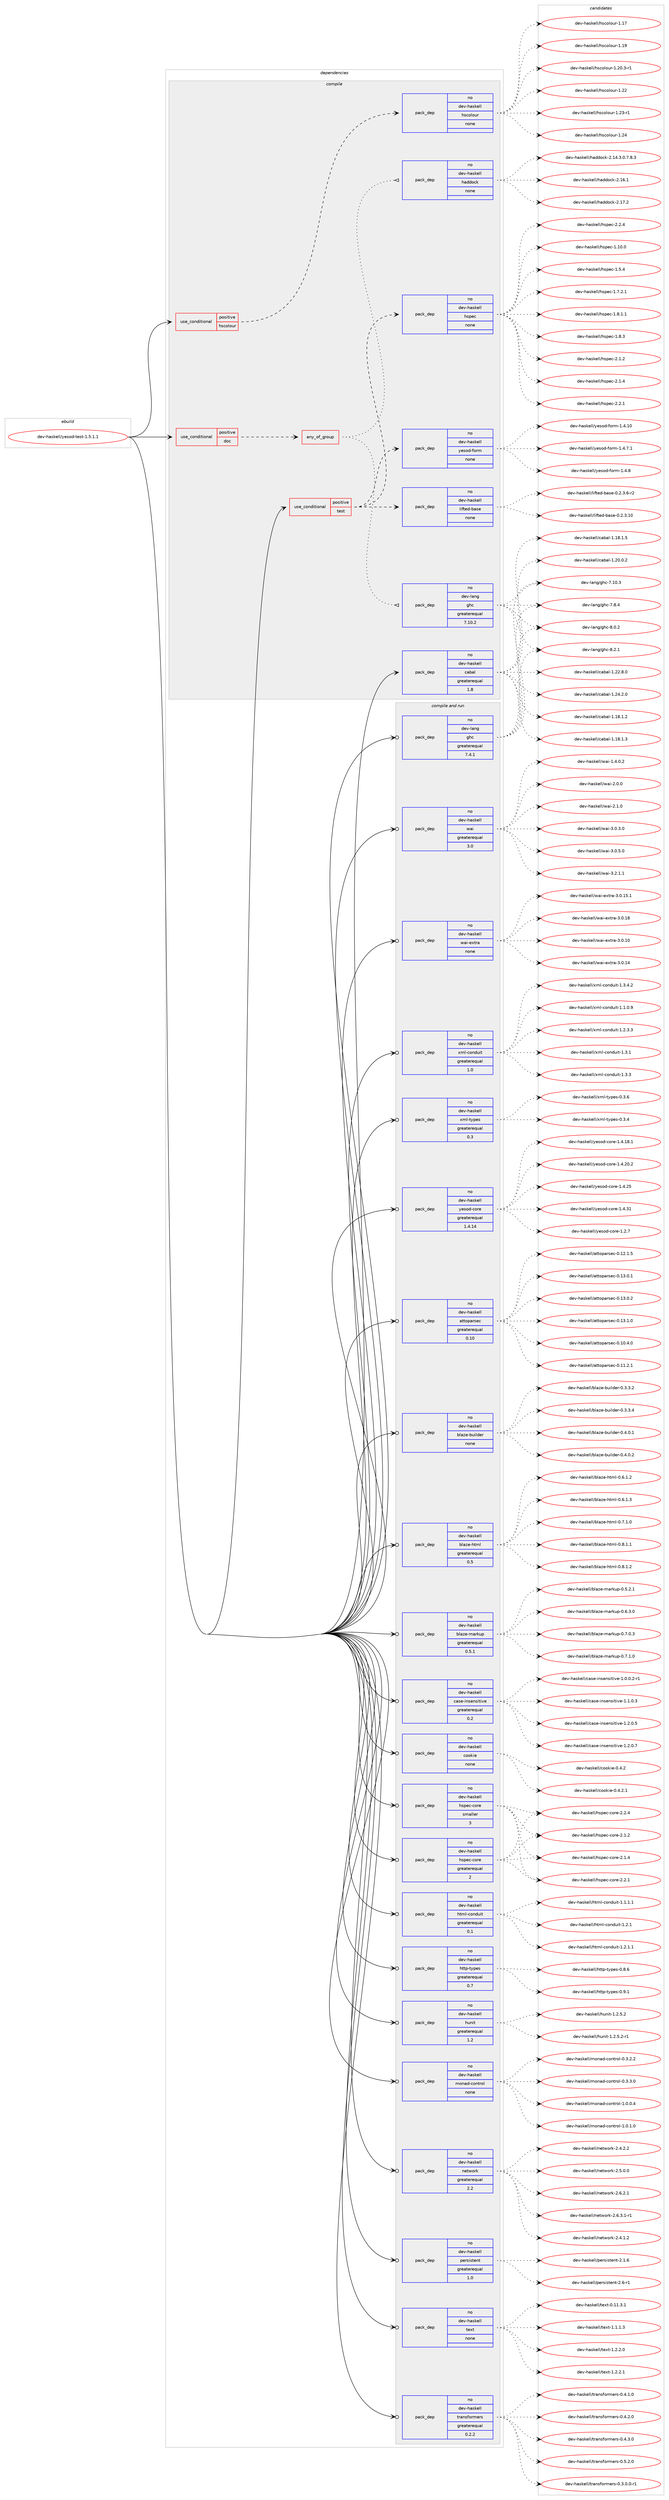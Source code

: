 digraph prolog {

# *************
# Graph options
# *************

newrank=true;
concentrate=true;
compound=true;
graph [rankdir=LR,fontname=Helvetica,fontsize=10,ranksep=1.5];#, ranksep=2.5, nodesep=0.2];
edge  [arrowhead=vee];
node  [fontname=Helvetica,fontsize=10];

# **********
# The ebuild
# **********

subgraph cluster_leftcol {
color=gray;
rank=same;
label=<<i>ebuild</i>>;
id [label="dev-haskell/yesod-test-1.5.1.1", color=red, width=4, href="../dev-haskell/yesod-test-1.5.1.1.svg"];
}

# ****************
# The dependencies
# ****************

subgraph cluster_midcol {
color=gray;
label=<<i>dependencies</i>>;
subgraph cluster_compile {
fillcolor="#eeeeee";
style=filled;
label=<<i>compile</i>>;
subgraph cond21610 {
dependency98206 [label=<<TABLE BORDER="0" CELLBORDER="1" CELLSPACING="0" CELLPADDING="4"><TR><TD ROWSPAN="3" CELLPADDING="10">use_conditional</TD></TR><TR><TD>positive</TD></TR><TR><TD>doc</TD></TR></TABLE>>, shape=none, color=red];
subgraph any2974 {
dependency98207 [label=<<TABLE BORDER="0" CELLBORDER="1" CELLSPACING="0" CELLPADDING="4"><TR><TD CELLPADDING="10">any_of_group</TD></TR></TABLE>>, shape=none, color=red];subgraph pack73592 {
dependency98208 [label=<<TABLE BORDER="0" CELLBORDER="1" CELLSPACING="0" CELLPADDING="4" WIDTH="220"><TR><TD ROWSPAN="6" CELLPADDING="30">pack_dep</TD></TR><TR><TD WIDTH="110">no</TD></TR><TR><TD>dev-haskell</TD></TR><TR><TD>haddock</TD></TR><TR><TD>none</TD></TR><TR><TD></TD></TR></TABLE>>, shape=none, color=blue];
}
dependency98207:e -> dependency98208:w [weight=20,style="dotted",arrowhead="oinv"];
subgraph pack73593 {
dependency98209 [label=<<TABLE BORDER="0" CELLBORDER="1" CELLSPACING="0" CELLPADDING="4" WIDTH="220"><TR><TD ROWSPAN="6" CELLPADDING="30">pack_dep</TD></TR><TR><TD WIDTH="110">no</TD></TR><TR><TD>dev-lang</TD></TR><TR><TD>ghc</TD></TR><TR><TD>greaterequal</TD></TR><TR><TD>7.10.2</TD></TR></TABLE>>, shape=none, color=blue];
}
dependency98207:e -> dependency98209:w [weight=20,style="dotted",arrowhead="oinv"];
}
dependency98206:e -> dependency98207:w [weight=20,style="dashed",arrowhead="vee"];
}
id:e -> dependency98206:w [weight=20,style="solid",arrowhead="vee"];
subgraph cond21611 {
dependency98210 [label=<<TABLE BORDER="0" CELLBORDER="1" CELLSPACING="0" CELLPADDING="4"><TR><TD ROWSPAN="3" CELLPADDING="10">use_conditional</TD></TR><TR><TD>positive</TD></TR><TR><TD>hscolour</TD></TR></TABLE>>, shape=none, color=red];
subgraph pack73594 {
dependency98211 [label=<<TABLE BORDER="0" CELLBORDER="1" CELLSPACING="0" CELLPADDING="4" WIDTH="220"><TR><TD ROWSPAN="6" CELLPADDING="30">pack_dep</TD></TR><TR><TD WIDTH="110">no</TD></TR><TR><TD>dev-haskell</TD></TR><TR><TD>hscolour</TD></TR><TR><TD>none</TD></TR><TR><TD></TD></TR></TABLE>>, shape=none, color=blue];
}
dependency98210:e -> dependency98211:w [weight=20,style="dashed",arrowhead="vee"];
}
id:e -> dependency98210:w [weight=20,style="solid",arrowhead="vee"];
subgraph cond21612 {
dependency98212 [label=<<TABLE BORDER="0" CELLBORDER="1" CELLSPACING="0" CELLPADDING="4"><TR><TD ROWSPAN="3" CELLPADDING="10">use_conditional</TD></TR><TR><TD>positive</TD></TR><TR><TD>test</TD></TR></TABLE>>, shape=none, color=red];
subgraph pack73595 {
dependency98213 [label=<<TABLE BORDER="0" CELLBORDER="1" CELLSPACING="0" CELLPADDING="4" WIDTH="220"><TR><TD ROWSPAN="6" CELLPADDING="30">pack_dep</TD></TR><TR><TD WIDTH="110">no</TD></TR><TR><TD>dev-haskell</TD></TR><TR><TD>hspec</TD></TR><TR><TD>none</TD></TR><TR><TD></TD></TR></TABLE>>, shape=none, color=blue];
}
dependency98212:e -> dependency98213:w [weight=20,style="dashed",arrowhead="vee"];
subgraph pack73596 {
dependency98214 [label=<<TABLE BORDER="0" CELLBORDER="1" CELLSPACING="0" CELLPADDING="4" WIDTH="220"><TR><TD ROWSPAN="6" CELLPADDING="30">pack_dep</TD></TR><TR><TD WIDTH="110">no</TD></TR><TR><TD>dev-haskell</TD></TR><TR><TD>lifted-base</TD></TR><TR><TD>none</TD></TR><TR><TD></TD></TR></TABLE>>, shape=none, color=blue];
}
dependency98212:e -> dependency98214:w [weight=20,style="dashed",arrowhead="vee"];
subgraph pack73597 {
dependency98215 [label=<<TABLE BORDER="0" CELLBORDER="1" CELLSPACING="0" CELLPADDING="4" WIDTH="220"><TR><TD ROWSPAN="6" CELLPADDING="30">pack_dep</TD></TR><TR><TD WIDTH="110">no</TD></TR><TR><TD>dev-haskell</TD></TR><TR><TD>yesod-form</TD></TR><TR><TD>none</TD></TR><TR><TD></TD></TR></TABLE>>, shape=none, color=blue];
}
dependency98212:e -> dependency98215:w [weight=20,style="dashed",arrowhead="vee"];
}
id:e -> dependency98212:w [weight=20,style="solid",arrowhead="vee"];
subgraph pack73598 {
dependency98216 [label=<<TABLE BORDER="0" CELLBORDER="1" CELLSPACING="0" CELLPADDING="4" WIDTH="220"><TR><TD ROWSPAN="6" CELLPADDING="30">pack_dep</TD></TR><TR><TD WIDTH="110">no</TD></TR><TR><TD>dev-haskell</TD></TR><TR><TD>cabal</TD></TR><TR><TD>greaterequal</TD></TR><TR><TD>1.8</TD></TR></TABLE>>, shape=none, color=blue];
}
id:e -> dependency98216:w [weight=20,style="solid",arrowhead="vee"];
}
subgraph cluster_compileandrun {
fillcolor="#eeeeee";
style=filled;
label=<<i>compile and run</i>>;
subgraph pack73599 {
dependency98217 [label=<<TABLE BORDER="0" CELLBORDER="1" CELLSPACING="0" CELLPADDING="4" WIDTH="220"><TR><TD ROWSPAN="6" CELLPADDING="30">pack_dep</TD></TR><TR><TD WIDTH="110">no</TD></TR><TR><TD>dev-haskell</TD></TR><TR><TD>attoparsec</TD></TR><TR><TD>greaterequal</TD></TR><TR><TD>0.10</TD></TR></TABLE>>, shape=none, color=blue];
}
id:e -> dependency98217:w [weight=20,style="solid",arrowhead="odotvee"];
subgraph pack73600 {
dependency98218 [label=<<TABLE BORDER="0" CELLBORDER="1" CELLSPACING="0" CELLPADDING="4" WIDTH="220"><TR><TD ROWSPAN="6" CELLPADDING="30">pack_dep</TD></TR><TR><TD WIDTH="110">no</TD></TR><TR><TD>dev-haskell</TD></TR><TR><TD>blaze-builder</TD></TR><TR><TD>none</TD></TR><TR><TD></TD></TR></TABLE>>, shape=none, color=blue];
}
id:e -> dependency98218:w [weight=20,style="solid",arrowhead="odotvee"];
subgraph pack73601 {
dependency98219 [label=<<TABLE BORDER="0" CELLBORDER="1" CELLSPACING="0" CELLPADDING="4" WIDTH="220"><TR><TD ROWSPAN="6" CELLPADDING="30">pack_dep</TD></TR><TR><TD WIDTH="110">no</TD></TR><TR><TD>dev-haskell</TD></TR><TR><TD>blaze-html</TD></TR><TR><TD>greaterequal</TD></TR><TR><TD>0.5</TD></TR></TABLE>>, shape=none, color=blue];
}
id:e -> dependency98219:w [weight=20,style="solid",arrowhead="odotvee"];
subgraph pack73602 {
dependency98220 [label=<<TABLE BORDER="0" CELLBORDER="1" CELLSPACING="0" CELLPADDING="4" WIDTH="220"><TR><TD ROWSPAN="6" CELLPADDING="30">pack_dep</TD></TR><TR><TD WIDTH="110">no</TD></TR><TR><TD>dev-haskell</TD></TR><TR><TD>blaze-markup</TD></TR><TR><TD>greaterequal</TD></TR><TR><TD>0.5.1</TD></TR></TABLE>>, shape=none, color=blue];
}
id:e -> dependency98220:w [weight=20,style="solid",arrowhead="odotvee"];
subgraph pack73603 {
dependency98221 [label=<<TABLE BORDER="0" CELLBORDER="1" CELLSPACING="0" CELLPADDING="4" WIDTH="220"><TR><TD ROWSPAN="6" CELLPADDING="30">pack_dep</TD></TR><TR><TD WIDTH="110">no</TD></TR><TR><TD>dev-haskell</TD></TR><TR><TD>case-insensitive</TD></TR><TR><TD>greaterequal</TD></TR><TR><TD>0.2</TD></TR></TABLE>>, shape=none, color=blue];
}
id:e -> dependency98221:w [weight=20,style="solid",arrowhead="odotvee"];
subgraph pack73604 {
dependency98222 [label=<<TABLE BORDER="0" CELLBORDER="1" CELLSPACING="0" CELLPADDING="4" WIDTH="220"><TR><TD ROWSPAN="6" CELLPADDING="30">pack_dep</TD></TR><TR><TD WIDTH="110">no</TD></TR><TR><TD>dev-haskell</TD></TR><TR><TD>cookie</TD></TR><TR><TD>none</TD></TR><TR><TD></TD></TR></TABLE>>, shape=none, color=blue];
}
id:e -> dependency98222:w [weight=20,style="solid",arrowhead="odotvee"];
subgraph pack73605 {
dependency98223 [label=<<TABLE BORDER="0" CELLBORDER="1" CELLSPACING="0" CELLPADDING="4" WIDTH="220"><TR><TD ROWSPAN="6" CELLPADDING="30">pack_dep</TD></TR><TR><TD WIDTH="110">no</TD></TR><TR><TD>dev-haskell</TD></TR><TR><TD>hspec-core</TD></TR><TR><TD>greaterequal</TD></TR><TR><TD>2</TD></TR></TABLE>>, shape=none, color=blue];
}
id:e -> dependency98223:w [weight=20,style="solid",arrowhead="odotvee"];
subgraph pack73606 {
dependency98224 [label=<<TABLE BORDER="0" CELLBORDER="1" CELLSPACING="0" CELLPADDING="4" WIDTH="220"><TR><TD ROWSPAN="6" CELLPADDING="30">pack_dep</TD></TR><TR><TD WIDTH="110">no</TD></TR><TR><TD>dev-haskell</TD></TR><TR><TD>hspec-core</TD></TR><TR><TD>smaller</TD></TR><TR><TD>3</TD></TR></TABLE>>, shape=none, color=blue];
}
id:e -> dependency98224:w [weight=20,style="solid",arrowhead="odotvee"];
subgraph pack73607 {
dependency98225 [label=<<TABLE BORDER="0" CELLBORDER="1" CELLSPACING="0" CELLPADDING="4" WIDTH="220"><TR><TD ROWSPAN="6" CELLPADDING="30">pack_dep</TD></TR><TR><TD WIDTH="110">no</TD></TR><TR><TD>dev-haskell</TD></TR><TR><TD>html-conduit</TD></TR><TR><TD>greaterequal</TD></TR><TR><TD>0.1</TD></TR></TABLE>>, shape=none, color=blue];
}
id:e -> dependency98225:w [weight=20,style="solid",arrowhead="odotvee"];
subgraph pack73608 {
dependency98226 [label=<<TABLE BORDER="0" CELLBORDER="1" CELLSPACING="0" CELLPADDING="4" WIDTH="220"><TR><TD ROWSPAN="6" CELLPADDING="30">pack_dep</TD></TR><TR><TD WIDTH="110">no</TD></TR><TR><TD>dev-haskell</TD></TR><TR><TD>http-types</TD></TR><TR><TD>greaterequal</TD></TR><TR><TD>0.7</TD></TR></TABLE>>, shape=none, color=blue];
}
id:e -> dependency98226:w [weight=20,style="solid",arrowhead="odotvee"];
subgraph pack73609 {
dependency98227 [label=<<TABLE BORDER="0" CELLBORDER="1" CELLSPACING="0" CELLPADDING="4" WIDTH="220"><TR><TD ROWSPAN="6" CELLPADDING="30">pack_dep</TD></TR><TR><TD WIDTH="110">no</TD></TR><TR><TD>dev-haskell</TD></TR><TR><TD>hunit</TD></TR><TR><TD>greaterequal</TD></TR><TR><TD>1.2</TD></TR></TABLE>>, shape=none, color=blue];
}
id:e -> dependency98227:w [weight=20,style="solid",arrowhead="odotvee"];
subgraph pack73610 {
dependency98228 [label=<<TABLE BORDER="0" CELLBORDER="1" CELLSPACING="0" CELLPADDING="4" WIDTH="220"><TR><TD ROWSPAN="6" CELLPADDING="30">pack_dep</TD></TR><TR><TD WIDTH="110">no</TD></TR><TR><TD>dev-haskell</TD></TR><TR><TD>monad-control</TD></TR><TR><TD>none</TD></TR><TR><TD></TD></TR></TABLE>>, shape=none, color=blue];
}
id:e -> dependency98228:w [weight=20,style="solid",arrowhead="odotvee"];
subgraph pack73611 {
dependency98229 [label=<<TABLE BORDER="0" CELLBORDER="1" CELLSPACING="0" CELLPADDING="4" WIDTH="220"><TR><TD ROWSPAN="6" CELLPADDING="30">pack_dep</TD></TR><TR><TD WIDTH="110">no</TD></TR><TR><TD>dev-haskell</TD></TR><TR><TD>network</TD></TR><TR><TD>greaterequal</TD></TR><TR><TD>2.2</TD></TR></TABLE>>, shape=none, color=blue];
}
id:e -> dependency98229:w [weight=20,style="solid",arrowhead="odotvee"];
subgraph pack73612 {
dependency98230 [label=<<TABLE BORDER="0" CELLBORDER="1" CELLSPACING="0" CELLPADDING="4" WIDTH="220"><TR><TD ROWSPAN="6" CELLPADDING="30">pack_dep</TD></TR><TR><TD WIDTH="110">no</TD></TR><TR><TD>dev-haskell</TD></TR><TR><TD>persistent</TD></TR><TR><TD>greaterequal</TD></TR><TR><TD>1.0</TD></TR></TABLE>>, shape=none, color=blue];
}
id:e -> dependency98230:w [weight=20,style="solid",arrowhead="odotvee"];
subgraph pack73613 {
dependency98231 [label=<<TABLE BORDER="0" CELLBORDER="1" CELLSPACING="0" CELLPADDING="4" WIDTH="220"><TR><TD ROWSPAN="6" CELLPADDING="30">pack_dep</TD></TR><TR><TD WIDTH="110">no</TD></TR><TR><TD>dev-haskell</TD></TR><TR><TD>text</TD></TR><TR><TD>none</TD></TR><TR><TD></TD></TR></TABLE>>, shape=none, color=blue];
}
id:e -> dependency98231:w [weight=20,style="solid",arrowhead="odotvee"];
subgraph pack73614 {
dependency98232 [label=<<TABLE BORDER="0" CELLBORDER="1" CELLSPACING="0" CELLPADDING="4" WIDTH="220"><TR><TD ROWSPAN="6" CELLPADDING="30">pack_dep</TD></TR><TR><TD WIDTH="110">no</TD></TR><TR><TD>dev-haskell</TD></TR><TR><TD>transformers</TD></TR><TR><TD>greaterequal</TD></TR><TR><TD>0.2.2</TD></TR></TABLE>>, shape=none, color=blue];
}
id:e -> dependency98232:w [weight=20,style="solid",arrowhead="odotvee"];
subgraph pack73615 {
dependency98233 [label=<<TABLE BORDER="0" CELLBORDER="1" CELLSPACING="0" CELLPADDING="4" WIDTH="220"><TR><TD ROWSPAN="6" CELLPADDING="30">pack_dep</TD></TR><TR><TD WIDTH="110">no</TD></TR><TR><TD>dev-haskell</TD></TR><TR><TD>wai</TD></TR><TR><TD>greaterequal</TD></TR><TR><TD>3.0</TD></TR></TABLE>>, shape=none, color=blue];
}
id:e -> dependency98233:w [weight=20,style="solid",arrowhead="odotvee"];
subgraph pack73616 {
dependency98234 [label=<<TABLE BORDER="0" CELLBORDER="1" CELLSPACING="0" CELLPADDING="4" WIDTH="220"><TR><TD ROWSPAN="6" CELLPADDING="30">pack_dep</TD></TR><TR><TD WIDTH="110">no</TD></TR><TR><TD>dev-haskell</TD></TR><TR><TD>wai-extra</TD></TR><TR><TD>none</TD></TR><TR><TD></TD></TR></TABLE>>, shape=none, color=blue];
}
id:e -> dependency98234:w [weight=20,style="solid",arrowhead="odotvee"];
subgraph pack73617 {
dependency98235 [label=<<TABLE BORDER="0" CELLBORDER="1" CELLSPACING="0" CELLPADDING="4" WIDTH="220"><TR><TD ROWSPAN="6" CELLPADDING="30">pack_dep</TD></TR><TR><TD WIDTH="110">no</TD></TR><TR><TD>dev-haskell</TD></TR><TR><TD>xml-conduit</TD></TR><TR><TD>greaterequal</TD></TR><TR><TD>1.0</TD></TR></TABLE>>, shape=none, color=blue];
}
id:e -> dependency98235:w [weight=20,style="solid",arrowhead="odotvee"];
subgraph pack73618 {
dependency98236 [label=<<TABLE BORDER="0" CELLBORDER="1" CELLSPACING="0" CELLPADDING="4" WIDTH="220"><TR><TD ROWSPAN="6" CELLPADDING="30">pack_dep</TD></TR><TR><TD WIDTH="110">no</TD></TR><TR><TD>dev-haskell</TD></TR><TR><TD>xml-types</TD></TR><TR><TD>greaterequal</TD></TR><TR><TD>0.3</TD></TR></TABLE>>, shape=none, color=blue];
}
id:e -> dependency98236:w [weight=20,style="solid",arrowhead="odotvee"];
subgraph pack73619 {
dependency98237 [label=<<TABLE BORDER="0" CELLBORDER="1" CELLSPACING="0" CELLPADDING="4" WIDTH="220"><TR><TD ROWSPAN="6" CELLPADDING="30">pack_dep</TD></TR><TR><TD WIDTH="110">no</TD></TR><TR><TD>dev-haskell</TD></TR><TR><TD>yesod-core</TD></TR><TR><TD>greaterequal</TD></TR><TR><TD>1.4.14</TD></TR></TABLE>>, shape=none, color=blue];
}
id:e -> dependency98237:w [weight=20,style="solid",arrowhead="odotvee"];
subgraph pack73620 {
dependency98238 [label=<<TABLE BORDER="0" CELLBORDER="1" CELLSPACING="0" CELLPADDING="4" WIDTH="220"><TR><TD ROWSPAN="6" CELLPADDING="30">pack_dep</TD></TR><TR><TD WIDTH="110">no</TD></TR><TR><TD>dev-lang</TD></TR><TR><TD>ghc</TD></TR><TR><TD>greaterequal</TD></TR><TR><TD>7.4.1</TD></TR></TABLE>>, shape=none, color=blue];
}
id:e -> dependency98238:w [weight=20,style="solid",arrowhead="odotvee"];
}
subgraph cluster_run {
fillcolor="#eeeeee";
style=filled;
label=<<i>run</i>>;
}
}

# **************
# The candidates
# **************

subgraph cluster_choices {
rank=same;
color=gray;
label=<<i>candidates</i>>;

subgraph choice73592 {
color=black;
nodesep=1;
choice1001011184510497115107101108108471049710010011199107455046495246514648465546564651 [label="dev-haskell/haddock-2.14.3.0.7.8.3", color=red, width=4,href="../dev-haskell/haddock-2.14.3.0.7.8.3.svg"];
choice100101118451049711510710110810847104971001001119910745504649544649 [label="dev-haskell/haddock-2.16.1", color=red, width=4,href="../dev-haskell/haddock-2.16.1.svg"];
choice100101118451049711510710110810847104971001001119910745504649554650 [label="dev-haskell/haddock-2.17.2", color=red, width=4,href="../dev-haskell/haddock-2.17.2.svg"];
dependency98208:e -> choice1001011184510497115107101108108471049710010011199107455046495246514648465546564651:w [style=dotted,weight="100"];
dependency98208:e -> choice100101118451049711510710110810847104971001001119910745504649544649:w [style=dotted,weight="100"];
dependency98208:e -> choice100101118451049711510710110810847104971001001119910745504649554650:w [style=dotted,weight="100"];
}
subgraph choice73593 {
color=black;
nodesep=1;
choice1001011184510897110103471031049945554649484651 [label="dev-lang/ghc-7.10.3", color=red, width=4,href="../dev-lang/ghc-7.10.3.svg"];
choice10010111845108971101034710310499455546564652 [label="dev-lang/ghc-7.8.4", color=red, width=4,href="../dev-lang/ghc-7.8.4.svg"];
choice10010111845108971101034710310499455646484650 [label="dev-lang/ghc-8.0.2", color=red, width=4,href="../dev-lang/ghc-8.0.2.svg"];
choice10010111845108971101034710310499455646504649 [label="dev-lang/ghc-8.2.1", color=red, width=4,href="../dev-lang/ghc-8.2.1.svg"];
dependency98209:e -> choice1001011184510897110103471031049945554649484651:w [style=dotted,weight="100"];
dependency98209:e -> choice10010111845108971101034710310499455546564652:w [style=dotted,weight="100"];
dependency98209:e -> choice10010111845108971101034710310499455646484650:w [style=dotted,weight="100"];
dependency98209:e -> choice10010111845108971101034710310499455646504649:w [style=dotted,weight="100"];
}
subgraph choice73594 {
color=black;
nodesep=1;
choice100101118451049711510710110810847104115991111081111171144549464955 [label="dev-haskell/hscolour-1.17", color=red, width=4,href="../dev-haskell/hscolour-1.17.svg"];
choice100101118451049711510710110810847104115991111081111171144549464957 [label="dev-haskell/hscolour-1.19", color=red, width=4,href="../dev-haskell/hscolour-1.19.svg"];
choice10010111845104971151071011081084710411599111108111117114454946504846514511449 [label="dev-haskell/hscolour-1.20.3-r1", color=red, width=4,href="../dev-haskell/hscolour-1.20.3-r1.svg"];
choice100101118451049711510710110810847104115991111081111171144549465050 [label="dev-haskell/hscolour-1.22", color=red, width=4,href="../dev-haskell/hscolour-1.22.svg"];
choice1001011184510497115107101108108471041159911110811111711445494650514511449 [label="dev-haskell/hscolour-1.23-r1", color=red, width=4,href="../dev-haskell/hscolour-1.23-r1.svg"];
choice100101118451049711510710110810847104115991111081111171144549465052 [label="dev-haskell/hscolour-1.24", color=red, width=4,href="../dev-haskell/hscolour-1.24.svg"];
dependency98211:e -> choice100101118451049711510710110810847104115991111081111171144549464955:w [style=dotted,weight="100"];
dependency98211:e -> choice100101118451049711510710110810847104115991111081111171144549464957:w [style=dotted,weight="100"];
dependency98211:e -> choice10010111845104971151071011081084710411599111108111117114454946504846514511449:w [style=dotted,weight="100"];
dependency98211:e -> choice100101118451049711510710110810847104115991111081111171144549465050:w [style=dotted,weight="100"];
dependency98211:e -> choice1001011184510497115107101108108471041159911110811111711445494650514511449:w [style=dotted,weight="100"];
dependency98211:e -> choice100101118451049711510710110810847104115991111081111171144549465052:w [style=dotted,weight="100"];
}
subgraph choice73595 {
color=black;
nodesep=1;
choice1001011184510497115107101108108471041151121019945494649484648 [label="dev-haskell/hspec-1.10.0", color=red, width=4,href="../dev-haskell/hspec-1.10.0.svg"];
choice10010111845104971151071011081084710411511210199454946534652 [label="dev-haskell/hspec-1.5.4", color=red, width=4,href="../dev-haskell/hspec-1.5.4.svg"];
choice100101118451049711510710110810847104115112101994549465546504649 [label="dev-haskell/hspec-1.7.2.1", color=red, width=4,href="../dev-haskell/hspec-1.7.2.1.svg"];
choice100101118451049711510710110810847104115112101994549465646494649 [label="dev-haskell/hspec-1.8.1.1", color=red, width=4,href="../dev-haskell/hspec-1.8.1.1.svg"];
choice10010111845104971151071011081084710411511210199454946564651 [label="dev-haskell/hspec-1.8.3", color=red, width=4,href="../dev-haskell/hspec-1.8.3.svg"];
choice10010111845104971151071011081084710411511210199455046494650 [label="dev-haskell/hspec-2.1.2", color=red, width=4,href="../dev-haskell/hspec-2.1.2.svg"];
choice10010111845104971151071011081084710411511210199455046494652 [label="dev-haskell/hspec-2.1.4", color=red, width=4,href="../dev-haskell/hspec-2.1.4.svg"];
choice10010111845104971151071011081084710411511210199455046504649 [label="dev-haskell/hspec-2.2.1", color=red, width=4,href="../dev-haskell/hspec-2.2.1.svg"];
choice10010111845104971151071011081084710411511210199455046504652 [label="dev-haskell/hspec-2.2.4", color=red, width=4,href="../dev-haskell/hspec-2.2.4.svg"];
dependency98213:e -> choice1001011184510497115107101108108471041151121019945494649484648:w [style=dotted,weight="100"];
dependency98213:e -> choice10010111845104971151071011081084710411511210199454946534652:w [style=dotted,weight="100"];
dependency98213:e -> choice100101118451049711510710110810847104115112101994549465546504649:w [style=dotted,weight="100"];
dependency98213:e -> choice100101118451049711510710110810847104115112101994549465646494649:w [style=dotted,weight="100"];
dependency98213:e -> choice10010111845104971151071011081084710411511210199454946564651:w [style=dotted,weight="100"];
dependency98213:e -> choice10010111845104971151071011081084710411511210199455046494650:w [style=dotted,weight="100"];
dependency98213:e -> choice10010111845104971151071011081084710411511210199455046494652:w [style=dotted,weight="100"];
dependency98213:e -> choice10010111845104971151071011081084710411511210199455046504649:w [style=dotted,weight="100"];
dependency98213:e -> choice10010111845104971151071011081084710411511210199455046504652:w [style=dotted,weight="100"];
}
subgraph choice73596 {
color=black;
nodesep=1;
choice100101118451049711510710110810847108105102116101100459897115101454846504651464948 [label="dev-haskell/lifted-base-0.2.3.10", color=red, width=4,href="../dev-haskell/lifted-base-0.2.3.10.svg"];
choice10010111845104971151071011081084710810510211610110045989711510145484650465146544511450 [label="dev-haskell/lifted-base-0.2.3.6-r2", color=red, width=4,href="../dev-haskell/lifted-base-0.2.3.6-r2.svg"];
dependency98214:e -> choice100101118451049711510710110810847108105102116101100459897115101454846504651464948:w [style=dotted,weight="100"];
dependency98214:e -> choice10010111845104971151071011081084710810510211610110045989711510145484650465146544511450:w [style=dotted,weight="100"];
}
subgraph choice73597 {
color=black;
nodesep=1;
choice1001011184510497115107101108108471211011151111004510211111410945494652464948 [label="dev-haskell/yesod-form-1.4.10", color=red, width=4,href="../dev-haskell/yesod-form-1.4.10.svg"];
choice100101118451049711510710110810847121101115111100451021111141094549465246554649 [label="dev-haskell/yesod-form-1.4.7.1", color=red, width=4,href="../dev-haskell/yesod-form-1.4.7.1.svg"];
choice10010111845104971151071011081084712110111511110045102111114109454946524656 [label="dev-haskell/yesod-form-1.4.8", color=red, width=4,href="../dev-haskell/yesod-form-1.4.8.svg"];
dependency98215:e -> choice1001011184510497115107101108108471211011151111004510211111410945494652464948:w [style=dotted,weight="100"];
dependency98215:e -> choice100101118451049711510710110810847121101115111100451021111141094549465246554649:w [style=dotted,weight="100"];
dependency98215:e -> choice10010111845104971151071011081084712110111511110045102111114109454946524656:w [style=dotted,weight="100"];
}
subgraph choice73598 {
color=black;
nodesep=1;
choice10010111845104971151071011081084799979897108454946495646494650 [label="dev-haskell/cabal-1.18.1.2", color=red, width=4,href="../dev-haskell/cabal-1.18.1.2.svg"];
choice10010111845104971151071011081084799979897108454946495646494651 [label="dev-haskell/cabal-1.18.1.3", color=red, width=4,href="../dev-haskell/cabal-1.18.1.3.svg"];
choice10010111845104971151071011081084799979897108454946495646494653 [label="dev-haskell/cabal-1.18.1.5", color=red, width=4,href="../dev-haskell/cabal-1.18.1.5.svg"];
choice10010111845104971151071011081084799979897108454946504846484650 [label="dev-haskell/cabal-1.20.0.2", color=red, width=4,href="../dev-haskell/cabal-1.20.0.2.svg"];
choice10010111845104971151071011081084799979897108454946505046564648 [label="dev-haskell/cabal-1.22.8.0", color=red, width=4,href="../dev-haskell/cabal-1.22.8.0.svg"];
choice10010111845104971151071011081084799979897108454946505246504648 [label="dev-haskell/cabal-1.24.2.0", color=red, width=4,href="../dev-haskell/cabal-1.24.2.0.svg"];
dependency98216:e -> choice10010111845104971151071011081084799979897108454946495646494650:w [style=dotted,weight="100"];
dependency98216:e -> choice10010111845104971151071011081084799979897108454946495646494651:w [style=dotted,weight="100"];
dependency98216:e -> choice10010111845104971151071011081084799979897108454946495646494653:w [style=dotted,weight="100"];
dependency98216:e -> choice10010111845104971151071011081084799979897108454946504846484650:w [style=dotted,weight="100"];
dependency98216:e -> choice10010111845104971151071011081084799979897108454946505046564648:w [style=dotted,weight="100"];
dependency98216:e -> choice10010111845104971151071011081084799979897108454946505246504648:w [style=dotted,weight="100"];
}
subgraph choice73599 {
color=black;
nodesep=1;
choice100101118451049711510710110810847971161161111129711411510199454846494846524648 [label="dev-haskell/attoparsec-0.10.4.0", color=red, width=4,href="../dev-haskell/attoparsec-0.10.4.0.svg"];
choice100101118451049711510710110810847971161161111129711411510199454846494946504649 [label="dev-haskell/attoparsec-0.11.2.1", color=red, width=4,href="../dev-haskell/attoparsec-0.11.2.1.svg"];
choice100101118451049711510710110810847971161161111129711411510199454846495046494653 [label="dev-haskell/attoparsec-0.12.1.5", color=red, width=4,href="../dev-haskell/attoparsec-0.12.1.5.svg"];
choice100101118451049711510710110810847971161161111129711411510199454846495146484649 [label="dev-haskell/attoparsec-0.13.0.1", color=red, width=4,href="../dev-haskell/attoparsec-0.13.0.1.svg"];
choice100101118451049711510710110810847971161161111129711411510199454846495146484650 [label="dev-haskell/attoparsec-0.13.0.2", color=red, width=4,href="../dev-haskell/attoparsec-0.13.0.2.svg"];
choice100101118451049711510710110810847971161161111129711411510199454846495146494648 [label="dev-haskell/attoparsec-0.13.1.0", color=red, width=4,href="../dev-haskell/attoparsec-0.13.1.0.svg"];
dependency98217:e -> choice100101118451049711510710110810847971161161111129711411510199454846494846524648:w [style=dotted,weight="100"];
dependency98217:e -> choice100101118451049711510710110810847971161161111129711411510199454846494946504649:w [style=dotted,weight="100"];
dependency98217:e -> choice100101118451049711510710110810847971161161111129711411510199454846495046494653:w [style=dotted,weight="100"];
dependency98217:e -> choice100101118451049711510710110810847971161161111129711411510199454846495146484649:w [style=dotted,weight="100"];
dependency98217:e -> choice100101118451049711510710110810847971161161111129711411510199454846495146484650:w [style=dotted,weight="100"];
dependency98217:e -> choice100101118451049711510710110810847971161161111129711411510199454846495146494648:w [style=dotted,weight="100"];
}
subgraph choice73600 {
color=black;
nodesep=1;
choice100101118451049711510710110810847981089712210145981171051081001011144548465146514650 [label="dev-haskell/blaze-builder-0.3.3.2", color=red, width=4,href="../dev-haskell/blaze-builder-0.3.3.2.svg"];
choice100101118451049711510710110810847981089712210145981171051081001011144548465146514652 [label="dev-haskell/blaze-builder-0.3.3.4", color=red, width=4,href="../dev-haskell/blaze-builder-0.3.3.4.svg"];
choice100101118451049711510710110810847981089712210145981171051081001011144548465246484649 [label="dev-haskell/blaze-builder-0.4.0.1", color=red, width=4,href="../dev-haskell/blaze-builder-0.4.0.1.svg"];
choice100101118451049711510710110810847981089712210145981171051081001011144548465246484650 [label="dev-haskell/blaze-builder-0.4.0.2", color=red, width=4,href="../dev-haskell/blaze-builder-0.4.0.2.svg"];
dependency98218:e -> choice100101118451049711510710110810847981089712210145981171051081001011144548465146514650:w [style=dotted,weight="100"];
dependency98218:e -> choice100101118451049711510710110810847981089712210145981171051081001011144548465146514652:w [style=dotted,weight="100"];
dependency98218:e -> choice100101118451049711510710110810847981089712210145981171051081001011144548465246484649:w [style=dotted,weight="100"];
dependency98218:e -> choice100101118451049711510710110810847981089712210145981171051081001011144548465246484650:w [style=dotted,weight="100"];
}
subgraph choice73601 {
color=black;
nodesep=1;
choice1001011184510497115107101108108479810897122101451041161091084548465446494650 [label="dev-haskell/blaze-html-0.6.1.2", color=red, width=4,href="../dev-haskell/blaze-html-0.6.1.2.svg"];
choice1001011184510497115107101108108479810897122101451041161091084548465446494651 [label="dev-haskell/blaze-html-0.6.1.3", color=red, width=4,href="../dev-haskell/blaze-html-0.6.1.3.svg"];
choice1001011184510497115107101108108479810897122101451041161091084548465546494648 [label="dev-haskell/blaze-html-0.7.1.0", color=red, width=4,href="../dev-haskell/blaze-html-0.7.1.0.svg"];
choice1001011184510497115107101108108479810897122101451041161091084548465646494649 [label="dev-haskell/blaze-html-0.8.1.1", color=red, width=4,href="../dev-haskell/blaze-html-0.8.1.1.svg"];
choice1001011184510497115107101108108479810897122101451041161091084548465646494650 [label="dev-haskell/blaze-html-0.8.1.2", color=red, width=4,href="../dev-haskell/blaze-html-0.8.1.2.svg"];
dependency98219:e -> choice1001011184510497115107101108108479810897122101451041161091084548465446494650:w [style=dotted,weight="100"];
dependency98219:e -> choice1001011184510497115107101108108479810897122101451041161091084548465446494651:w [style=dotted,weight="100"];
dependency98219:e -> choice1001011184510497115107101108108479810897122101451041161091084548465546494648:w [style=dotted,weight="100"];
dependency98219:e -> choice1001011184510497115107101108108479810897122101451041161091084548465646494649:w [style=dotted,weight="100"];
dependency98219:e -> choice1001011184510497115107101108108479810897122101451041161091084548465646494650:w [style=dotted,weight="100"];
}
subgraph choice73602 {
color=black;
nodesep=1;
choice100101118451049711510710110810847981089712210145109971141071171124548465346504649 [label="dev-haskell/blaze-markup-0.5.2.1", color=red, width=4,href="../dev-haskell/blaze-markup-0.5.2.1.svg"];
choice100101118451049711510710110810847981089712210145109971141071171124548465446514648 [label="dev-haskell/blaze-markup-0.6.3.0", color=red, width=4,href="../dev-haskell/blaze-markup-0.6.3.0.svg"];
choice100101118451049711510710110810847981089712210145109971141071171124548465546484651 [label="dev-haskell/blaze-markup-0.7.0.3", color=red, width=4,href="../dev-haskell/blaze-markup-0.7.0.3.svg"];
choice100101118451049711510710110810847981089712210145109971141071171124548465546494648 [label="dev-haskell/blaze-markup-0.7.1.0", color=red, width=4,href="../dev-haskell/blaze-markup-0.7.1.0.svg"];
dependency98220:e -> choice100101118451049711510710110810847981089712210145109971141071171124548465346504649:w [style=dotted,weight="100"];
dependency98220:e -> choice100101118451049711510710110810847981089712210145109971141071171124548465446514648:w [style=dotted,weight="100"];
dependency98220:e -> choice100101118451049711510710110810847981089712210145109971141071171124548465546484651:w [style=dotted,weight="100"];
dependency98220:e -> choice100101118451049711510710110810847981089712210145109971141071171124548465546494648:w [style=dotted,weight="100"];
}
subgraph choice73603 {
color=black;
nodesep=1;
choice10010111845104971151071011081084799971151014510511011510111011510511610511810145494648464846504511449 [label="dev-haskell/case-insensitive-1.0.0.2-r1", color=red, width=4,href="../dev-haskell/case-insensitive-1.0.0.2-r1.svg"];
choice1001011184510497115107101108108479997115101451051101151011101151051161051181014549464946484651 [label="dev-haskell/case-insensitive-1.1.0.3", color=red, width=4,href="../dev-haskell/case-insensitive-1.1.0.3.svg"];
choice1001011184510497115107101108108479997115101451051101151011101151051161051181014549465046484653 [label="dev-haskell/case-insensitive-1.2.0.5", color=red, width=4,href="../dev-haskell/case-insensitive-1.2.0.5.svg"];
choice1001011184510497115107101108108479997115101451051101151011101151051161051181014549465046484655 [label="dev-haskell/case-insensitive-1.2.0.7", color=red, width=4,href="../dev-haskell/case-insensitive-1.2.0.7.svg"];
dependency98221:e -> choice10010111845104971151071011081084799971151014510511011510111011510511610511810145494648464846504511449:w [style=dotted,weight="100"];
dependency98221:e -> choice1001011184510497115107101108108479997115101451051101151011101151051161051181014549464946484651:w [style=dotted,weight="100"];
dependency98221:e -> choice1001011184510497115107101108108479997115101451051101151011101151051161051181014549465046484653:w [style=dotted,weight="100"];
dependency98221:e -> choice1001011184510497115107101108108479997115101451051101151011101151051161051181014549465046484655:w [style=dotted,weight="100"];
}
subgraph choice73604 {
color=black;
nodesep=1;
choice10010111845104971151071011081084799111111107105101454846524650 [label="dev-haskell/cookie-0.4.2", color=red, width=4,href="../dev-haskell/cookie-0.4.2.svg"];
choice100101118451049711510710110810847991111111071051014548465246504649 [label="dev-haskell/cookie-0.4.2.1", color=red, width=4,href="../dev-haskell/cookie-0.4.2.1.svg"];
dependency98222:e -> choice10010111845104971151071011081084799111111107105101454846524650:w [style=dotted,weight="100"];
dependency98222:e -> choice100101118451049711510710110810847991111111071051014548465246504649:w [style=dotted,weight="100"];
}
subgraph choice73605 {
color=black;
nodesep=1;
choice100101118451049711510710110810847104115112101994599111114101455046494650 [label="dev-haskell/hspec-core-2.1.2", color=red, width=4,href="../dev-haskell/hspec-core-2.1.2.svg"];
choice100101118451049711510710110810847104115112101994599111114101455046494652 [label="dev-haskell/hspec-core-2.1.4", color=red, width=4,href="../dev-haskell/hspec-core-2.1.4.svg"];
choice100101118451049711510710110810847104115112101994599111114101455046504649 [label="dev-haskell/hspec-core-2.2.1", color=red, width=4,href="../dev-haskell/hspec-core-2.2.1.svg"];
choice100101118451049711510710110810847104115112101994599111114101455046504652 [label="dev-haskell/hspec-core-2.2.4", color=red, width=4,href="../dev-haskell/hspec-core-2.2.4.svg"];
dependency98223:e -> choice100101118451049711510710110810847104115112101994599111114101455046494650:w [style=dotted,weight="100"];
dependency98223:e -> choice100101118451049711510710110810847104115112101994599111114101455046494652:w [style=dotted,weight="100"];
dependency98223:e -> choice100101118451049711510710110810847104115112101994599111114101455046504649:w [style=dotted,weight="100"];
dependency98223:e -> choice100101118451049711510710110810847104115112101994599111114101455046504652:w [style=dotted,weight="100"];
}
subgraph choice73606 {
color=black;
nodesep=1;
choice100101118451049711510710110810847104115112101994599111114101455046494650 [label="dev-haskell/hspec-core-2.1.2", color=red, width=4,href="../dev-haskell/hspec-core-2.1.2.svg"];
choice100101118451049711510710110810847104115112101994599111114101455046494652 [label="dev-haskell/hspec-core-2.1.4", color=red, width=4,href="../dev-haskell/hspec-core-2.1.4.svg"];
choice100101118451049711510710110810847104115112101994599111114101455046504649 [label="dev-haskell/hspec-core-2.2.1", color=red, width=4,href="../dev-haskell/hspec-core-2.2.1.svg"];
choice100101118451049711510710110810847104115112101994599111114101455046504652 [label="dev-haskell/hspec-core-2.2.4", color=red, width=4,href="../dev-haskell/hspec-core-2.2.4.svg"];
dependency98224:e -> choice100101118451049711510710110810847104115112101994599111114101455046494650:w [style=dotted,weight="100"];
dependency98224:e -> choice100101118451049711510710110810847104115112101994599111114101455046494652:w [style=dotted,weight="100"];
dependency98224:e -> choice100101118451049711510710110810847104115112101994599111114101455046504649:w [style=dotted,weight="100"];
dependency98224:e -> choice100101118451049711510710110810847104115112101994599111114101455046504652:w [style=dotted,weight="100"];
}
subgraph choice73607 {
color=black;
nodesep=1;
choice10010111845104971151071011081084710411610910845991111101001171051164549464946494649 [label="dev-haskell/html-conduit-1.1.1.1", color=red, width=4,href="../dev-haskell/html-conduit-1.1.1.1.svg"];
choice1001011184510497115107101108108471041161091084599111110100117105116454946504649 [label="dev-haskell/html-conduit-1.2.1", color=red, width=4,href="../dev-haskell/html-conduit-1.2.1.svg"];
choice10010111845104971151071011081084710411610910845991111101001171051164549465046494649 [label="dev-haskell/html-conduit-1.2.1.1", color=red, width=4,href="../dev-haskell/html-conduit-1.2.1.1.svg"];
dependency98225:e -> choice10010111845104971151071011081084710411610910845991111101001171051164549464946494649:w [style=dotted,weight="100"];
dependency98225:e -> choice1001011184510497115107101108108471041161091084599111110100117105116454946504649:w [style=dotted,weight="100"];
dependency98225:e -> choice10010111845104971151071011081084710411610910845991111101001171051164549465046494649:w [style=dotted,weight="100"];
}
subgraph choice73608 {
color=black;
nodesep=1;
choice10010111845104971151071011081084710411611611245116121112101115454846564654 [label="dev-haskell/http-types-0.8.6", color=red, width=4,href="../dev-haskell/http-types-0.8.6.svg"];
choice10010111845104971151071011081084710411611611245116121112101115454846574649 [label="dev-haskell/http-types-0.9.1", color=red, width=4,href="../dev-haskell/http-types-0.9.1.svg"];
dependency98226:e -> choice10010111845104971151071011081084710411611611245116121112101115454846564654:w [style=dotted,weight="100"];
dependency98226:e -> choice10010111845104971151071011081084710411611611245116121112101115454846574649:w [style=dotted,weight="100"];
}
subgraph choice73609 {
color=black;
nodesep=1;
choice1001011184510497115107101108108471041171101051164549465046534650 [label="dev-haskell/hunit-1.2.5.2", color=red, width=4,href="../dev-haskell/hunit-1.2.5.2.svg"];
choice10010111845104971151071011081084710411711010511645494650465346504511449 [label="dev-haskell/hunit-1.2.5.2-r1", color=red, width=4,href="../dev-haskell/hunit-1.2.5.2-r1.svg"];
dependency98227:e -> choice1001011184510497115107101108108471041171101051164549465046534650:w [style=dotted,weight="100"];
dependency98227:e -> choice10010111845104971151071011081084710411711010511645494650465346504511449:w [style=dotted,weight="100"];
}
subgraph choice73610 {
color=black;
nodesep=1;
choice1001011184510497115107101108108471091111109710045991111101161141111084548465146504650 [label="dev-haskell/monad-control-0.3.2.2", color=red, width=4,href="../dev-haskell/monad-control-0.3.2.2.svg"];
choice1001011184510497115107101108108471091111109710045991111101161141111084548465146514648 [label="dev-haskell/monad-control-0.3.3.0", color=red, width=4,href="../dev-haskell/monad-control-0.3.3.0.svg"];
choice1001011184510497115107101108108471091111109710045991111101161141111084549464846484652 [label="dev-haskell/monad-control-1.0.0.4", color=red, width=4,href="../dev-haskell/monad-control-1.0.0.4.svg"];
choice1001011184510497115107101108108471091111109710045991111101161141111084549464846494648 [label="dev-haskell/monad-control-1.0.1.0", color=red, width=4,href="../dev-haskell/monad-control-1.0.1.0.svg"];
dependency98228:e -> choice1001011184510497115107101108108471091111109710045991111101161141111084548465146504650:w [style=dotted,weight="100"];
dependency98228:e -> choice1001011184510497115107101108108471091111109710045991111101161141111084548465146514648:w [style=dotted,weight="100"];
dependency98228:e -> choice1001011184510497115107101108108471091111109710045991111101161141111084549464846484652:w [style=dotted,weight="100"];
dependency98228:e -> choice1001011184510497115107101108108471091111109710045991111101161141111084549464846494648:w [style=dotted,weight="100"];
}
subgraph choice73611 {
color=black;
nodesep=1;
choice1001011184510497115107101108108471101011161191111141074550465246494650 [label="dev-haskell/network-2.4.1.2", color=red, width=4,href="../dev-haskell/network-2.4.1.2.svg"];
choice1001011184510497115107101108108471101011161191111141074550465246504650 [label="dev-haskell/network-2.4.2.2", color=red, width=4,href="../dev-haskell/network-2.4.2.2.svg"];
choice1001011184510497115107101108108471101011161191111141074550465346484648 [label="dev-haskell/network-2.5.0.0", color=red, width=4,href="../dev-haskell/network-2.5.0.0.svg"];
choice1001011184510497115107101108108471101011161191111141074550465446504649 [label="dev-haskell/network-2.6.2.1", color=red, width=4,href="../dev-haskell/network-2.6.2.1.svg"];
choice10010111845104971151071011081084711010111611911111410745504654465146494511449 [label="dev-haskell/network-2.6.3.1-r1", color=red, width=4,href="../dev-haskell/network-2.6.3.1-r1.svg"];
dependency98229:e -> choice1001011184510497115107101108108471101011161191111141074550465246494650:w [style=dotted,weight="100"];
dependency98229:e -> choice1001011184510497115107101108108471101011161191111141074550465246504650:w [style=dotted,weight="100"];
dependency98229:e -> choice1001011184510497115107101108108471101011161191111141074550465346484648:w [style=dotted,weight="100"];
dependency98229:e -> choice1001011184510497115107101108108471101011161191111141074550465446504649:w [style=dotted,weight="100"];
dependency98229:e -> choice10010111845104971151071011081084711010111611911111410745504654465146494511449:w [style=dotted,weight="100"];
}
subgraph choice73612 {
color=black;
nodesep=1;
choice100101118451049711510710110810847112101114115105115116101110116455046494654 [label="dev-haskell/persistent-2.1.6", color=red, width=4,href="../dev-haskell/persistent-2.1.6.svg"];
choice100101118451049711510710110810847112101114115105115116101110116455046544511449 [label="dev-haskell/persistent-2.6-r1", color=red, width=4,href="../dev-haskell/persistent-2.6-r1.svg"];
dependency98230:e -> choice100101118451049711510710110810847112101114115105115116101110116455046494654:w [style=dotted,weight="100"];
dependency98230:e -> choice100101118451049711510710110810847112101114115105115116101110116455046544511449:w [style=dotted,weight="100"];
}
subgraph choice73613 {
color=black;
nodesep=1;
choice100101118451049711510710110810847116101120116454846494946514649 [label="dev-haskell/text-0.11.3.1", color=red, width=4,href="../dev-haskell/text-0.11.3.1.svg"];
choice1001011184510497115107101108108471161011201164549464946494651 [label="dev-haskell/text-1.1.1.3", color=red, width=4,href="../dev-haskell/text-1.1.1.3.svg"];
choice1001011184510497115107101108108471161011201164549465046504648 [label="dev-haskell/text-1.2.2.0", color=red, width=4,href="../dev-haskell/text-1.2.2.0.svg"];
choice1001011184510497115107101108108471161011201164549465046504649 [label="dev-haskell/text-1.2.2.1", color=red, width=4,href="../dev-haskell/text-1.2.2.1.svg"];
dependency98231:e -> choice100101118451049711510710110810847116101120116454846494946514649:w [style=dotted,weight="100"];
dependency98231:e -> choice1001011184510497115107101108108471161011201164549464946494651:w [style=dotted,weight="100"];
dependency98231:e -> choice1001011184510497115107101108108471161011201164549465046504648:w [style=dotted,weight="100"];
dependency98231:e -> choice1001011184510497115107101108108471161011201164549465046504649:w [style=dotted,weight="100"];
}
subgraph choice73614 {
color=black;
nodesep=1;
choice1001011184510497115107101108108471161149711011510211111410910111411545484651464846484511449 [label="dev-haskell/transformers-0.3.0.0-r1", color=red, width=4,href="../dev-haskell/transformers-0.3.0.0-r1.svg"];
choice100101118451049711510710110810847116114971101151021111141091011141154548465246494648 [label="dev-haskell/transformers-0.4.1.0", color=red, width=4,href="../dev-haskell/transformers-0.4.1.0.svg"];
choice100101118451049711510710110810847116114971101151021111141091011141154548465246504648 [label="dev-haskell/transformers-0.4.2.0", color=red, width=4,href="../dev-haskell/transformers-0.4.2.0.svg"];
choice100101118451049711510710110810847116114971101151021111141091011141154548465246514648 [label="dev-haskell/transformers-0.4.3.0", color=red, width=4,href="../dev-haskell/transformers-0.4.3.0.svg"];
choice100101118451049711510710110810847116114971101151021111141091011141154548465346504648 [label="dev-haskell/transformers-0.5.2.0", color=red, width=4,href="../dev-haskell/transformers-0.5.2.0.svg"];
dependency98232:e -> choice1001011184510497115107101108108471161149711011510211111410910111411545484651464846484511449:w [style=dotted,weight="100"];
dependency98232:e -> choice100101118451049711510710110810847116114971101151021111141091011141154548465246494648:w [style=dotted,weight="100"];
dependency98232:e -> choice100101118451049711510710110810847116114971101151021111141091011141154548465246504648:w [style=dotted,weight="100"];
dependency98232:e -> choice100101118451049711510710110810847116114971101151021111141091011141154548465246514648:w [style=dotted,weight="100"];
dependency98232:e -> choice100101118451049711510710110810847116114971101151021111141091011141154548465346504648:w [style=dotted,weight="100"];
}
subgraph choice73615 {
color=black;
nodesep=1;
choice100101118451049711510710110810847119971054549465246484650 [label="dev-haskell/wai-1.4.0.2", color=red, width=4,href="../dev-haskell/wai-1.4.0.2.svg"];
choice10010111845104971151071011081084711997105455046484648 [label="dev-haskell/wai-2.0.0", color=red, width=4,href="../dev-haskell/wai-2.0.0.svg"];
choice10010111845104971151071011081084711997105455046494648 [label="dev-haskell/wai-2.1.0", color=red, width=4,href="../dev-haskell/wai-2.1.0.svg"];
choice100101118451049711510710110810847119971054551464846514648 [label="dev-haskell/wai-3.0.3.0", color=red, width=4,href="../dev-haskell/wai-3.0.3.0.svg"];
choice100101118451049711510710110810847119971054551464846534648 [label="dev-haskell/wai-3.0.5.0", color=red, width=4,href="../dev-haskell/wai-3.0.5.0.svg"];
choice100101118451049711510710110810847119971054551465046494649 [label="dev-haskell/wai-3.2.1.1", color=red, width=4,href="../dev-haskell/wai-3.2.1.1.svg"];
dependency98233:e -> choice100101118451049711510710110810847119971054549465246484650:w [style=dotted,weight="100"];
dependency98233:e -> choice10010111845104971151071011081084711997105455046484648:w [style=dotted,weight="100"];
dependency98233:e -> choice10010111845104971151071011081084711997105455046494648:w [style=dotted,weight="100"];
dependency98233:e -> choice100101118451049711510710110810847119971054551464846514648:w [style=dotted,weight="100"];
dependency98233:e -> choice100101118451049711510710110810847119971054551464846534648:w [style=dotted,weight="100"];
dependency98233:e -> choice100101118451049711510710110810847119971054551465046494649:w [style=dotted,weight="100"];
}
subgraph choice73616 {
color=black;
nodesep=1;
choice10010111845104971151071011081084711997105451011201161149745514648464948 [label="dev-haskell/wai-extra-3.0.10", color=red, width=4,href="../dev-haskell/wai-extra-3.0.10.svg"];
choice10010111845104971151071011081084711997105451011201161149745514648464952 [label="dev-haskell/wai-extra-3.0.14", color=red, width=4,href="../dev-haskell/wai-extra-3.0.14.svg"];
choice100101118451049711510710110810847119971054510112011611497455146484649534649 [label="dev-haskell/wai-extra-3.0.15.1", color=red, width=4,href="../dev-haskell/wai-extra-3.0.15.1.svg"];
choice10010111845104971151071011081084711997105451011201161149745514648464956 [label="dev-haskell/wai-extra-3.0.18", color=red, width=4,href="../dev-haskell/wai-extra-3.0.18.svg"];
dependency98234:e -> choice10010111845104971151071011081084711997105451011201161149745514648464948:w [style=dotted,weight="100"];
dependency98234:e -> choice10010111845104971151071011081084711997105451011201161149745514648464952:w [style=dotted,weight="100"];
dependency98234:e -> choice100101118451049711510710110810847119971054510112011611497455146484649534649:w [style=dotted,weight="100"];
dependency98234:e -> choice10010111845104971151071011081084711997105451011201161149745514648464956:w [style=dotted,weight="100"];
}
subgraph choice73617 {
color=black;
nodesep=1;
choice10010111845104971151071011081084712010910845991111101001171051164549464946484657 [label="dev-haskell/xml-conduit-1.1.0.9", color=red, width=4,href="../dev-haskell/xml-conduit-1.1.0.9.svg"];
choice10010111845104971151071011081084712010910845991111101001171051164549465046514651 [label="dev-haskell/xml-conduit-1.2.3.3", color=red, width=4,href="../dev-haskell/xml-conduit-1.2.3.3.svg"];
choice1001011184510497115107101108108471201091084599111110100117105116454946514649 [label="dev-haskell/xml-conduit-1.3.1", color=red, width=4,href="../dev-haskell/xml-conduit-1.3.1.svg"];
choice1001011184510497115107101108108471201091084599111110100117105116454946514651 [label="dev-haskell/xml-conduit-1.3.3", color=red, width=4,href="../dev-haskell/xml-conduit-1.3.3.svg"];
choice10010111845104971151071011081084712010910845991111101001171051164549465146524650 [label="dev-haskell/xml-conduit-1.3.4.2", color=red, width=4,href="../dev-haskell/xml-conduit-1.3.4.2.svg"];
dependency98235:e -> choice10010111845104971151071011081084712010910845991111101001171051164549464946484657:w [style=dotted,weight="100"];
dependency98235:e -> choice10010111845104971151071011081084712010910845991111101001171051164549465046514651:w [style=dotted,weight="100"];
dependency98235:e -> choice1001011184510497115107101108108471201091084599111110100117105116454946514649:w [style=dotted,weight="100"];
dependency98235:e -> choice1001011184510497115107101108108471201091084599111110100117105116454946514651:w [style=dotted,weight="100"];
dependency98235:e -> choice10010111845104971151071011081084712010910845991111101001171051164549465146524650:w [style=dotted,weight="100"];
}
subgraph choice73618 {
color=black;
nodesep=1;
choice10010111845104971151071011081084712010910845116121112101115454846514652 [label="dev-haskell/xml-types-0.3.4", color=red, width=4,href="../dev-haskell/xml-types-0.3.4.svg"];
choice10010111845104971151071011081084712010910845116121112101115454846514654 [label="dev-haskell/xml-types-0.3.6", color=red, width=4,href="../dev-haskell/xml-types-0.3.6.svg"];
dependency98236:e -> choice10010111845104971151071011081084712010910845116121112101115454846514652:w [style=dotted,weight="100"];
dependency98236:e -> choice10010111845104971151071011081084712010910845116121112101115454846514654:w [style=dotted,weight="100"];
}
subgraph choice73619 {
color=black;
nodesep=1;
choice1001011184510497115107101108108471211011151111004599111114101454946504655 [label="dev-haskell/yesod-core-1.2.7", color=red, width=4,href="../dev-haskell/yesod-core-1.2.7.svg"];
choice1001011184510497115107101108108471211011151111004599111114101454946524649564649 [label="dev-haskell/yesod-core-1.4.18.1", color=red, width=4,href="../dev-haskell/yesod-core-1.4.18.1.svg"];
choice1001011184510497115107101108108471211011151111004599111114101454946524650484650 [label="dev-haskell/yesod-core-1.4.20.2", color=red, width=4,href="../dev-haskell/yesod-core-1.4.20.2.svg"];
choice100101118451049711510710110810847121101115111100459911111410145494652465053 [label="dev-haskell/yesod-core-1.4.25", color=red, width=4,href="../dev-haskell/yesod-core-1.4.25.svg"];
choice100101118451049711510710110810847121101115111100459911111410145494652465149 [label="dev-haskell/yesod-core-1.4.31", color=red, width=4,href="../dev-haskell/yesod-core-1.4.31.svg"];
dependency98237:e -> choice1001011184510497115107101108108471211011151111004599111114101454946504655:w [style=dotted,weight="100"];
dependency98237:e -> choice1001011184510497115107101108108471211011151111004599111114101454946524649564649:w [style=dotted,weight="100"];
dependency98237:e -> choice1001011184510497115107101108108471211011151111004599111114101454946524650484650:w [style=dotted,weight="100"];
dependency98237:e -> choice100101118451049711510710110810847121101115111100459911111410145494652465053:w [style=dotted,weight="100"];
dependency98237:e -> choice100101118451049711510710110810847121101115111100459911111410145494652465149:w [style=dotted,weight="100"];
}
subgraph choice73620 {
color=black;
nodesep=1;
choice1001011184510897110103471031049945554649484651 [label="dev-lang/ghc-7.10.3", color=red, width=4,href="../dev-lang/ghc-7.10.3.svg"];
choice10010111845108971101034710310499455546564652 [label="dev-lang/ghc-7.8.4", color=red, width=4,href="../dev-lang/ghc-7.8.4.svg"];
choice10010111845108971101034710310499455646484650 [label="dev-lang/ghc-8.0.2", color=red, width=4,href="../dev-lang/ghc-8.0.2.svg"];
choice10010111845108971101034710310499455646504649 [label="dev-lang/ghc-8.2.1", color=red, width=4,href="../dev-lang/ghc-8.2.1.svg"];
dependency98238:e -> choice1001011184510897110103471031049945554649484651:w [style=dotted,weight="100"];
dependency98238:e -> choice10010111845108971101034710310499455546564652:w [style=dotted,weight="100"];
dependency98238:e -> choice10010111845108971101034710310499455646484650:w [style=dotted,weight="100"];
dependency98238:e -> choice10010111845108971101034710310499455646504649:w [style=dotted,weight="100"];
}
}

}
